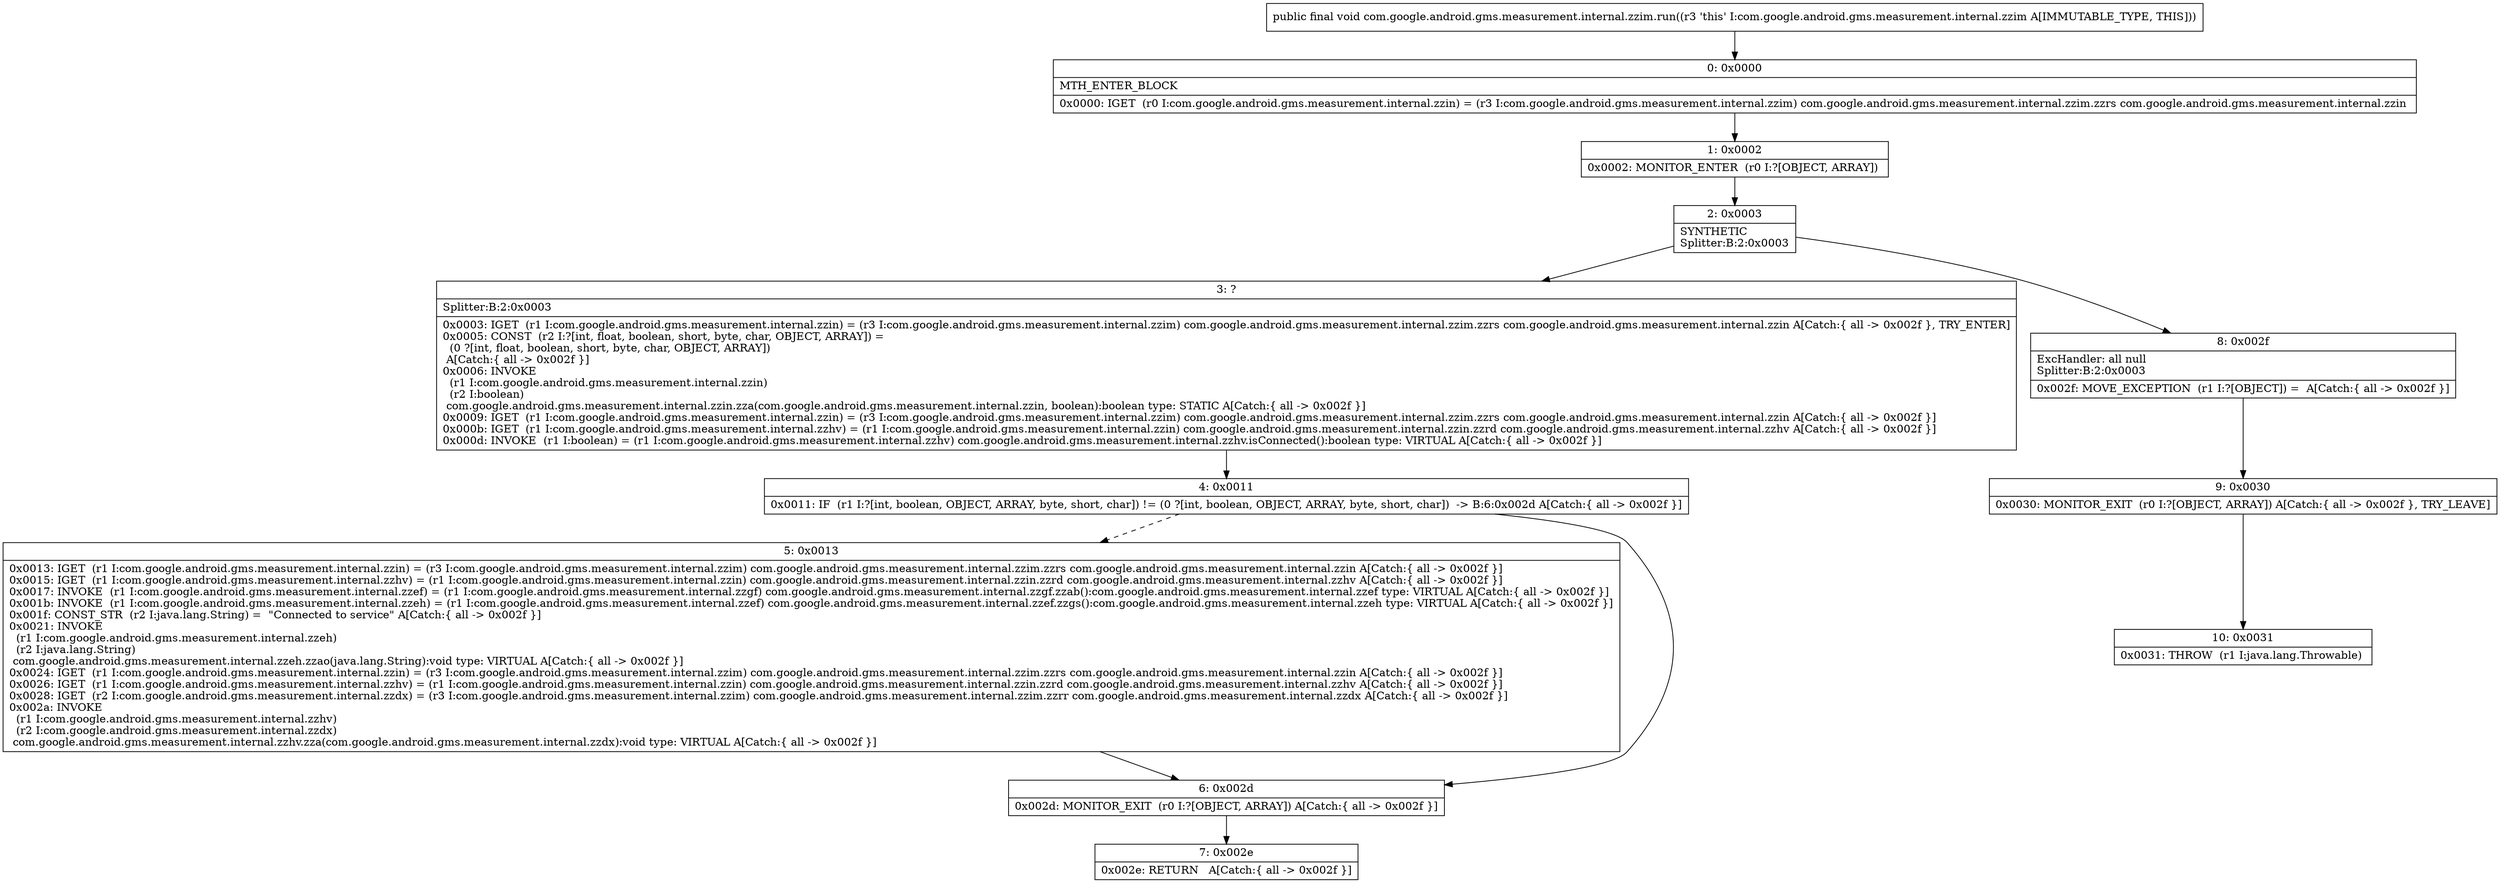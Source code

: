 digraph "CFG forcom.google.android.gms.measurement.internal.zzim.run()V" {
Node_0 [shape=record,label="{0\:\ 0x0000|MTH_ENTER_BLOCK\l|0x0000: IGET  (r0 I:com.google.android.gms.measurement.internal.zzin) = (r3 I:com.google.android.gms.measurement.internal.zzim) com.google.android.gms.measurement.internal.zzim.zzrs com.google.android.gms.measurement.internal.zzin \l}"];
Node_1 [shape=record,label="{1\:\ 0x0002|0x0002: MONITOR_ENTER  (r0 I:?[OBJECT, ARRAY]) \l}"];
Node_2 [shape=record,label="{2\:\ 0x0003|SYNTHETIC\lSplitter:B:2:0x0003\l}"];
Node_3 [shape=record,label="{3\:\ ?|Splitter:B:2:0x0003\l|0x0003: IGET  (r1 I:com.google.android.gms.measurement.internal.zzin) = (r3 I:com.google.android.gms.measurement.internal.zzim) com.google.android.gms.measurement.internal.zzim.zzrs com.google.android.gms.measurement.internal.zzin A[Catch:\{ all \-\> 0x002f \}, TRY_ENTER]\l0x0005: CONST  (r2 I:?[int, float, boolean, short, byte, char, OBJECT, ARRAY]) = \l  (0 ?[int, float, boolean, short, byte, char, OBJECT, ARRAY])\l A[Catch:\{ all \-\> 0x002f \}]\l0x0006: INVOKE  \l  (r1 I:com.google.android.gms.measurement.internal.zzin)\l  (r2 I:boolean)\l com.google.android.gms.measurement.internal.zzin.zza(com.google.android.gms.measurement.internal.zzin, boolean):boolean type: STATIC A[Catch:\{ all \-\> 0x002f \}]\l0x0009: IGET  (r1 I:com.google.android.gms.measurement.internal.zzin) = (r3 I:com.google.android.gms.measurement.internal.zzim) com.google.android.gms.measurement.internal.zzim.zzrs com.google.android.gms.measurement.internal.zzin A[Catch:\{ all \-\> 0x002f \}]\l0x000b: IGET  (r1 I:com.google.android.gms.measurement.internal.zzhv) = (r1 I:com.google.android.gms.measurement.internal.zzin) com.google.android.gms.measurement.internal.zzin.zzrd com.google.android.gms.measurement.internal.zzhv A[Catch:\{ all \-\> 0x002f \}]\l0x000d: INVOKE  (r1 I:boolean) = (r1 I:com.google.android.gms.measurement.internal.zzhv) com.google.android.gms.measurement.internal.zzhv.isConnected():boolean type: VIRTUAL A[Catch:\{ all \-\> 0x002f \}]\l}"];
Node_4 [shape=record,label="{4\:\ 0x0011|0x0011: IF  (r1 I:?[int, boolean, OBJECT, ARRAY, byte, short, char]) != (0 ?[int, boolean, OBJECT, ARRAY, byte, short, char])  \-\> B:6:0x002d A[Catch:\{ all \-\> 0x002f \}]\l}"];
Node_5 [shape=record,label="{5\:\ 0x0013|0x0013: IGET  (r1 I:com.google.android.gms.measurement.internal.zzin) = (r3 I:com.google.android.gms.measurement.internal.zzim) com.google.android.gms.measurement.internal.zzim.zzrs com.google.android.gms.measurement.internal.zzin A[Catch:\{ all \-\> 0x002f \}]\l0x0015: IGET  (r1 I:com.google.android.gms.measurement.internal.zzhv) = (r1 I:com.google.android.gms.measurement.internal.zzin) com.google.android.gms.measurement.internal.zzin.zzrd com.google.android.gms.measurement.internal.zzhv A[Catch:\{ all \-\> 0x002f \}]\l0x0017: INVOKE  (r1 I:com.google.android.gms.measurement.internal.zzef) = (r1 I:com.google.android.gms.measurement.internal.zzgf) com.google.android.gms.measurement.internal.zzgf.zzab():com.google.android.gms.measurement.internal.zzef type: VIRTUAL A[Catch:\{ all \-\> 0x002f \}]\l0x001b: INVOKE  (r1 I:com.google.android.gms.measurement.internal.zzeh) = (r1 I:com.google.android.gms.measurement.internal.zzef) com.google.android.gms.measurement.internal.zzef.zzgs():com.google.android.gms.measurement.internal.zzeh type: VIRTUAL A[Catch:\{ all \-\> 0x002f \}]\l0x001f: CONST_STR  (r2 I:java.lang.String) =  \"Connected to service\" A[Catch:\{ all \-\> 0x002f \}]\l0x0021: INVOKE  \l  (r1 I:com.google.android.gms.measurement.internal.zzeh)\l  (r2 I:java.lang.String)\l com.google.android.gms.measurement.internal.zzeh.zzao(java.lang.String):void type: VIRTUAL A[Catch:\{ all \-\> 0x002f \}]\l0x0024: IGET  (r1 I:com.google.android.gms.measurement.internal.zzin) = (r3 I:com.google.android.gms.measurement.internal.zzim) com.google.android.gms.measurement.internal.zzim.zzrs com.google.android.gms.measurement.internal.zzin A[Catch:\{ all \-\> 0x002f \}]\l0x0026: IGET  (r1 I:com.google.android.gms.measurement.internal.zzhv) = (r1 I:com.google.android.gms.measurement.internal.zzin) com.google.android.gms.measurement.internal.zzin.zzrd com.google.android.gms.measurement.internal.zzhv A[Catch:\{ all \-\> 0x002f \}]\l0x0028: IGET  (r2 I:com.google.android.gms.measurement.internal.zzdx) = (r3 I:com.google.android.gms.measurement.internal.zzim) com.google.android.gms.measurement.internal.zzim.zzrr com.google.android.gms.measurement.internal.zzdx A[Catch:\{ all \-\> 0x002f \}]\l0x002a: INVOKE  \l  (r1 I:com.google.android.gms.measurement.internal.zzhv)\l  (r2 I:com.google.android.gms.measurement.internal.zzdx)\l com.google.android.gms.measurement.internal.zzhv.zza(com.google.android.gms.measurement.internal.zzdx):void type: VIRTUAL A[Catch:\{ all \-\> 0x002f \}]\l}"];
Node_6 [shape=record,label="{6\:\ 0x002d|0x002d: MONITOR_EXIT  (r0 I:?[OBJECT, ARRAY]) A[Catch:\{ all \-\> 0x002f \}]\l}"];
Node_7 [shape=record,label="{7\:\ 0x002e|0x002e: RETURN   A[Catch:\{ all \-\> 0x002f \}]\l}"];
Node_8 [shape=record,label="{8\:\ 0x002f|ExcHandler: all null\lSplitter:B:2:0x0003\l|0x002f: MOVE_EXCEPTION  (r1 I:?[OBJECT]) =  A[Catch:\{ all \-\> 0x002f \}]\l}"];
Node_9 [shape=record,label="{9\:\ 0x0030|0x0030: MONITOR_EXIT  (r0 I:?[OBJECT, ARRAY]) A[Catch:\{ all \-\> 0x002f \}, TRY_LEAVE]\l}"];
Node_10 [shape=record,label="{10\:\ 0x0031|0x0031: THROW  (r1 I:java.lang.Throwable) \l}"];
MethodNode[shape=record,label="{public final void com.google.android.gms.measurement.internal.zzim.run((r3 'this' I:com.google.android.gms.measurement.internal.zzim A[IMMUTABLE_TYPE, THIS])) }"];
MethodNode -> Node_0;
Node_0 -> Node_1;
Node_1 -> Node_2;
Node_2 -> Node_3;
Node_2 -> Node_8;
Node_3 -> Node_4;
Node_4 -> Node_5[style=dashed];
Node_4 -> Node_6;
Node_5 -> Node_6;
Node_6 -> Node_7;
Node_8 -> Node_9;
Node_9 -> Node_10;
}

